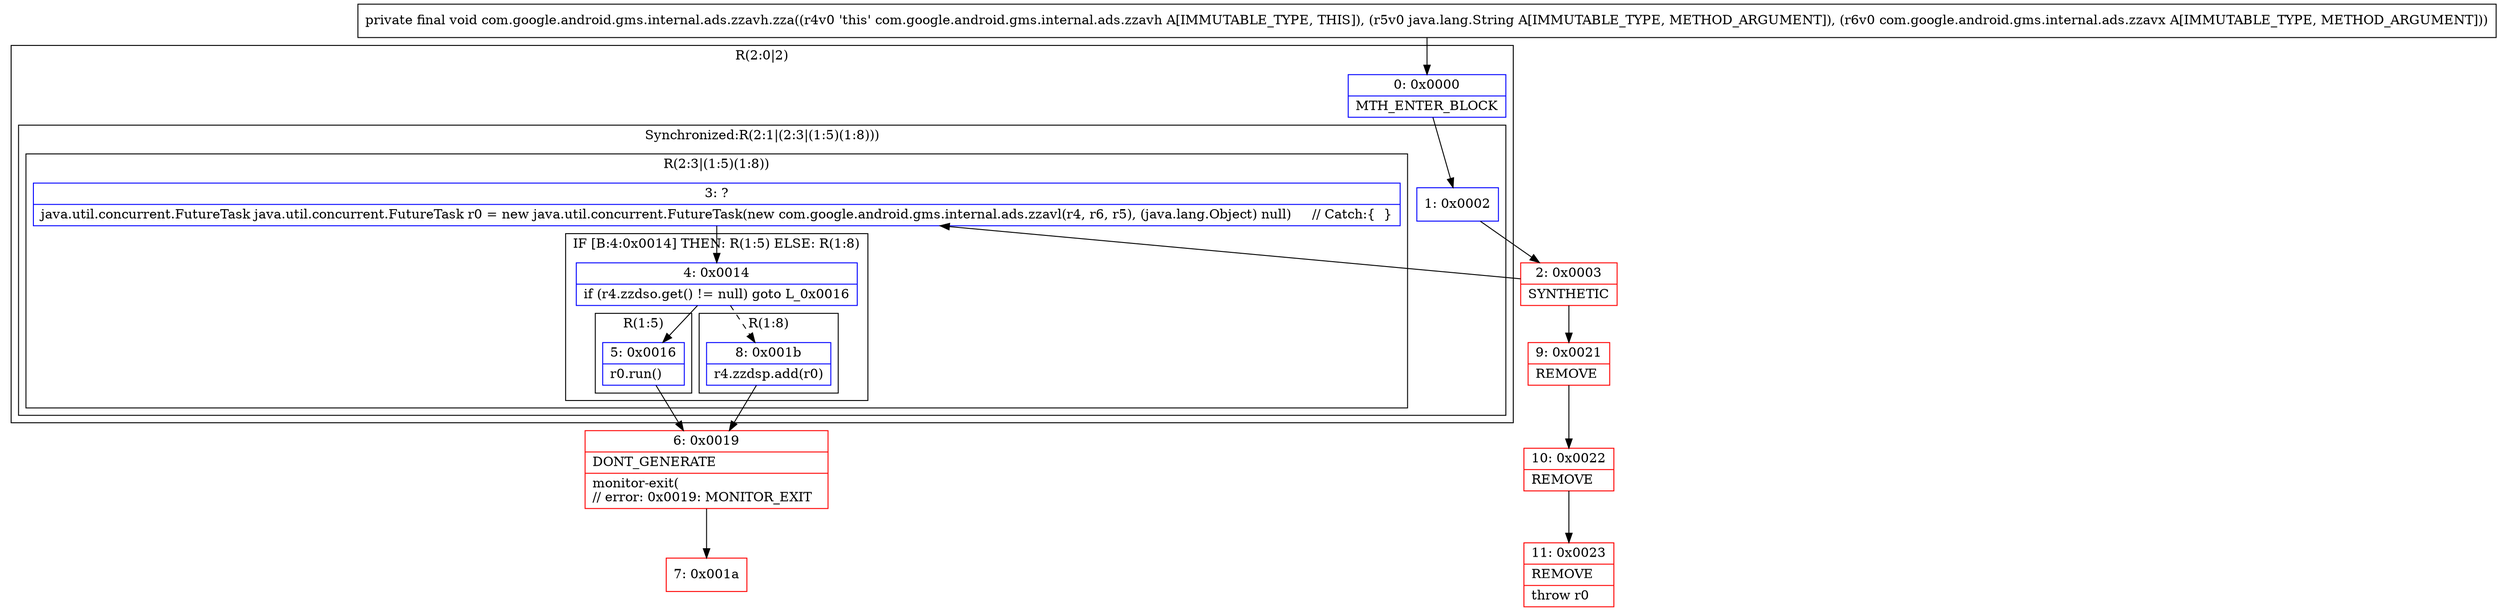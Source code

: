 digraph "CFG forcom.google.android.gms.internal.ads.zzavh.zza(Ljava\/lang\/String;Lcom\/google\/android\/gms\/internal\/ads\/zzavx;)V" {
subgraph cluster_Region_300034849 {
label = "R(2:0|2)";
node [shape=record,color=blue];
Node_0 [shape=record,label="{0\:\ 0x0000|MTH_ENTER_BLOCK\l}"];
subgraph cluster_SynchronizedRegion_1228259415 {
label = "Synchronized:R(2:1|(2:3|(1:5)(1:8)))";
node [shape=record,color=blue];
Node_1 [shape=record,label="{1\:\ 0x0002}"];
subgraph cluster_Region_1473403927 {
label = "R(2:3|(1:5)(1:8))";
node [shape=record,color=blue];
Node_3 [shape=record,label="{3\:\ ?|java.util.concurrent.FutureTask java.util.concurrent.FutureTask r0 = new java.util.concurrent.FutureTask(new com.google.android.gms.internal.ads.zzavl(r4, r6, r5), (java.lang.Object) null)     \/\/ Catch:\{  \}\l}"];
subgraph cluster_IfRegion_1270213692 {
label = "IF [B:4:0x0014] THEN: R(1:5) ELSE: R(1:8)";
node [shape=record,color=blue];
Node_4 [shape=record,label="{4\:\ 0x0014|if (r4.zzdso.get() != null) goto L_0x0016\l}"];
subgraph cluster_Region_1117601306 {
label = "R(1:5)";
node [shape=record,color=blue];
Node_5 [shape=record,label="{5\:\ 0x0016|r0.run()\l}"];
}
subgraph cluster_Region_1605180851 {
label = "R(1:8)";
node [shape=record,color=blue];
Node_8 [shape=record,label="{8\:\ 0x001b|r4.zzdsp.add(r0)\l}"];
}
}
}
}
}
Node_2 [shape=record,color=red,label="{2\:\ 0x0003|SYNTHETIC\l}"];
Node_6 [shape=record,color=red,label="{6\:\ 0x0019|DONT_GENERATE\l|monitor\-exit(\l\/\/ error: 0x0019: MONITOR_EXIT  \l}"];
Node_7 [shape=record,color=red,label="{7\:\ 0x001a}"];
Node_9 [shape=record,color=red,label="{9\:\ 0x0021|REMOVE\l}"];
Node_10 [shape=record,color=red,label="{10\:\ 0x0022|REMOVE\l}"];
Node_11 [shape=record,color=red,label="{11\:\ 0x0023|REMOVE\l|throw r0\l}"];
MethodNode[shape=record,label="{private final void com.google.android.gms.internal.ads.zzavh.zza((r4v0 'this' com.google.android.gms.internal.ads.zzavh A[IMMUTABLE_TYPE, THIS]), (r5v0 java.lang.String A[IMMUTABLE_TYPE, METHOD_ARGUMENT]), (r6v0 com.google.android.gms.internal.ads.zzavx A[IMMUTABLE_TYPE, METHOD_ARGUMENT])) }"];
MethodNode -> Node_0;
Node_0 -> Node_1;
Node_1 -> Node_2;
Node_3 -> Node_4;
Node_4 -> Node_5;
Node_4 -> Node_8[style=dashed];
Node_5 -> Node_6;
Node_8 -> Node_6;
Node_2 -> Node_3;
Node_2 -> Node_9;
Node_6 -> Node_7;
Node_9 -> Node_10;
Node_10 -> Node_11;
}

